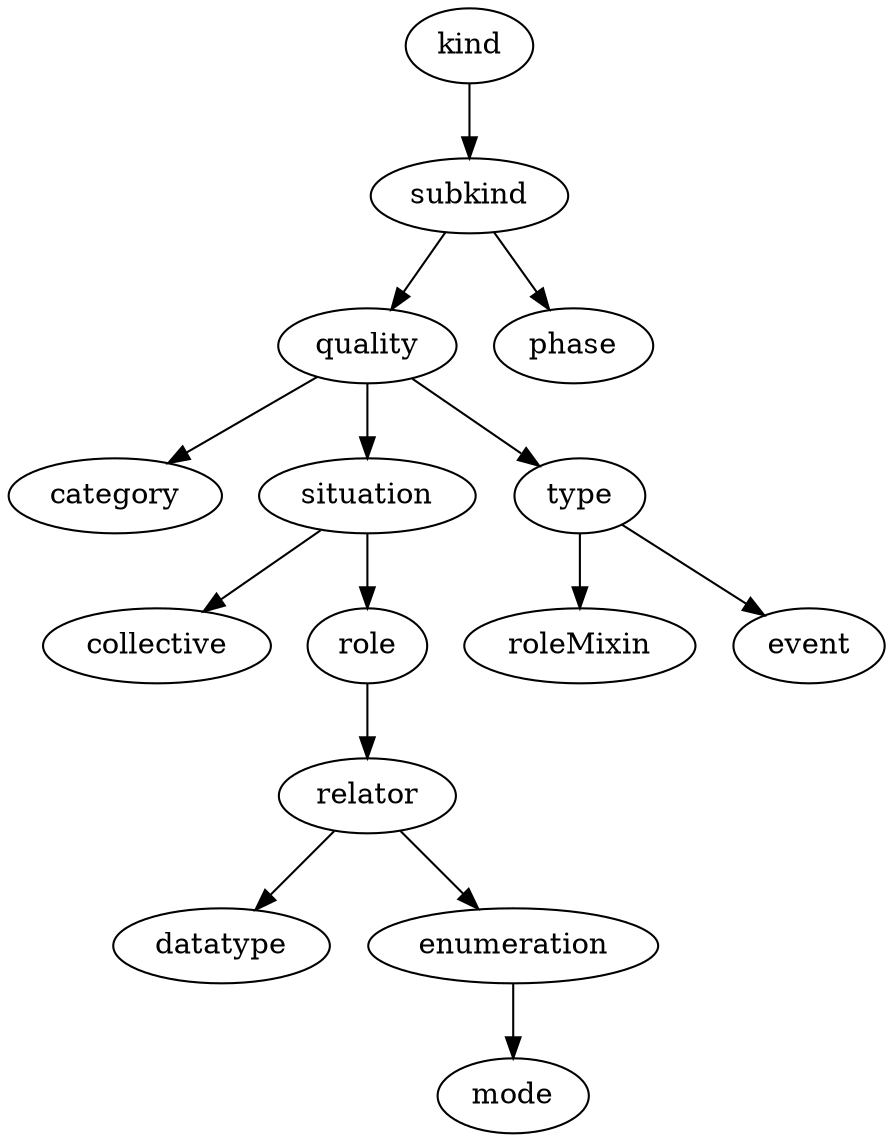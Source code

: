 strict digraph  {
kind;
subkind;
quality;
phase;
category;
situation;
type;
roleMixin;
event;
collective;
role;
relator;
datatype;
enumeration;
mode;
kind -> subkind;
subkind -> quality;
subkind -> phase;
quality -> category;
quality -> situation;
quality -> type;
situation -> collective;
situation -> role;
type -> roleMixin;
type -> event;
role -> relator;
relator -> datatype;
relator -> enumeration;
enumeration -> mode;
}
